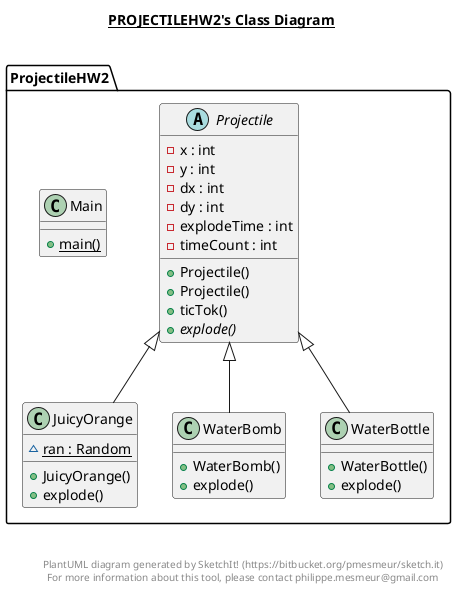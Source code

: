 @startuml

title __PROJECTILEHW2's Class Diagram__\n

  package ProjectileHW2 {
    class JuicyOrange {
        {static} ~ ran : Random
        + JuicyOrange()
        + explode()
    }
  }
  

  package ProjectileHW2 {
    class Main {
        {static} + main()
    }
  }
  

  package ProjectileHW2 {
    abstract class Projectile {
        - x : int
        - y : int
        - dx : int
        - dy : int
        - explodeTime : int
        - timeCount : int
        + Projectile()
        + Projectile()
        + ticTok()
        {abstract} + explode()
    }
  }
  

  package ProjectileHW2 {
    class WaterBomb {
        + WaterBomb()
        + explode()
    }
  }
  

  package ProjectileHW2 {
    class WaterBottle {
        + WaterBottle()
        + explode()
    }
  }
  

  JuicyOrange -up-|> Projectile
  WaterBomb -up-|> Projectile
  WaterBottle -up-|> Projectile


right footer


PlantUML diagram generated by SketchIt! (https://bitbucket.org/pmesmeur/sketch.it)
For more information about this tool, please contact philippe.mesmeur@gmail.com
endfooter

@enduml
